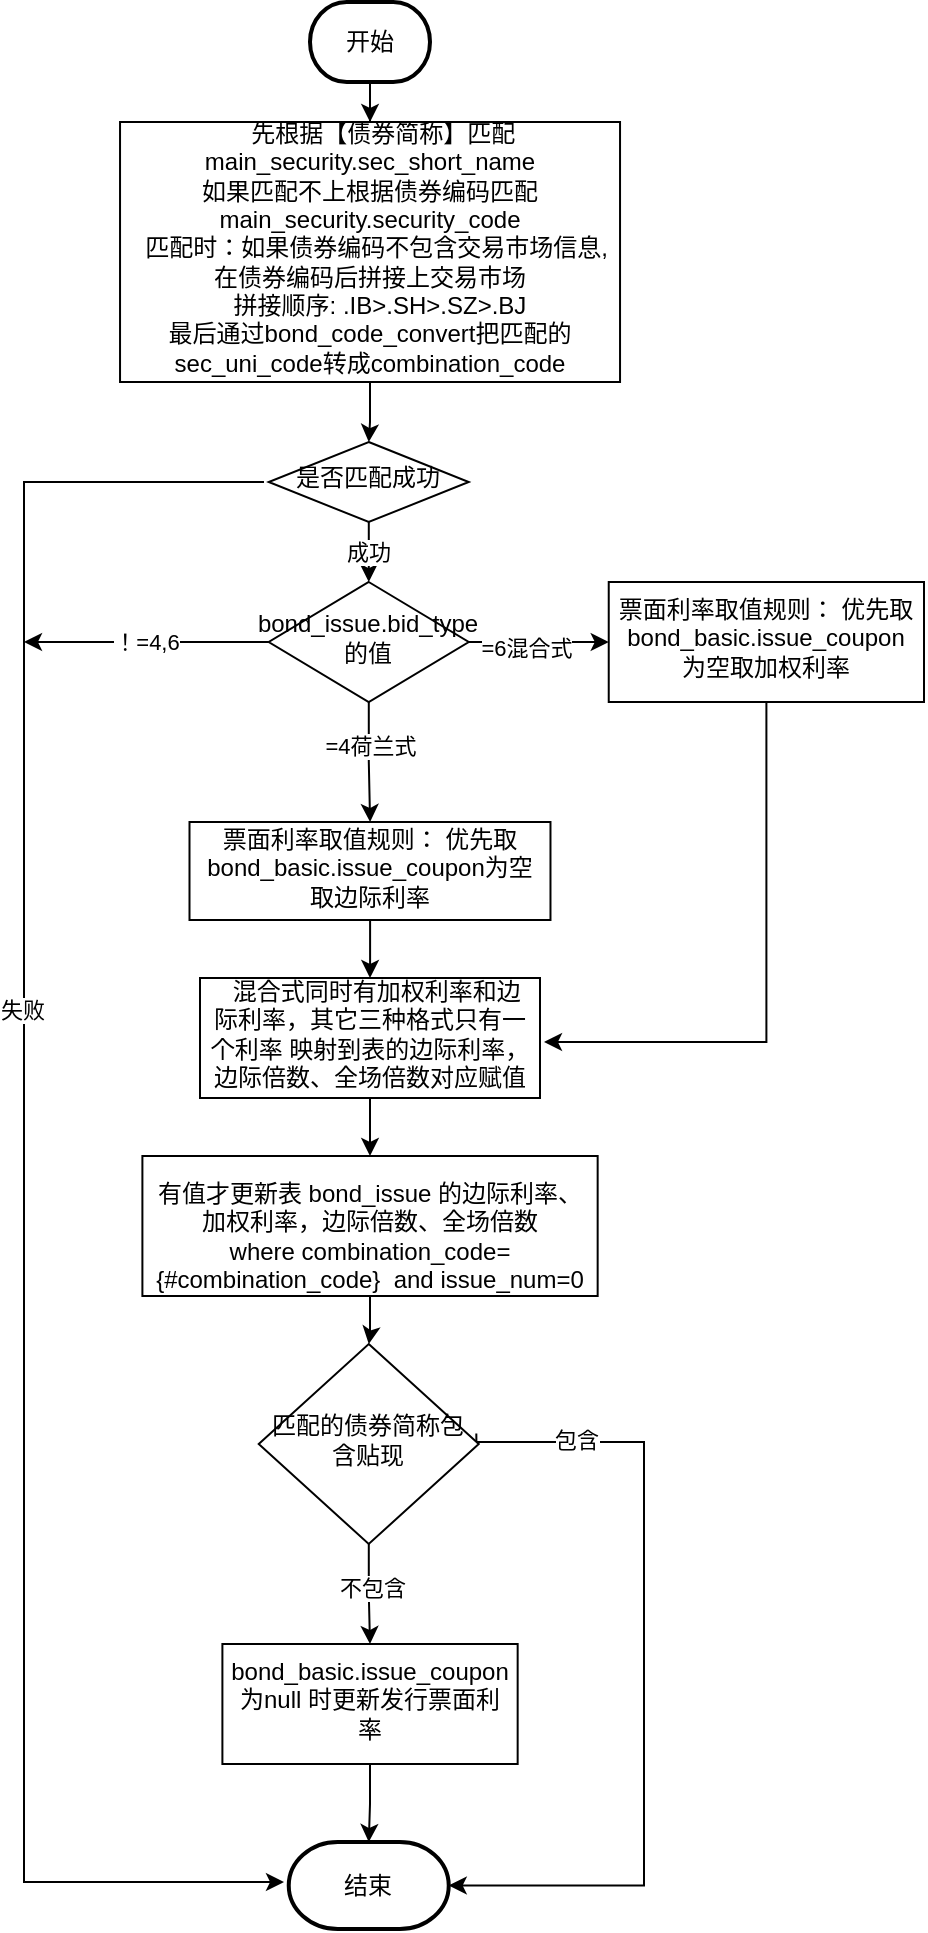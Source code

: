 <mxfile version="26.2.9">
  <diagram id="C5RBs43oDa-KdzZeNtuy" name="Page-1">
    <mxGraphModel dx="1428" dy="785" grid="1" gridSize="10" guides="1" tooltips="1" connect="1" arrows="1" fold="1" page="1" pageScale="1" pageWidth="827" pageHeight="1169" math="0" shadow="0">
      <root>
        <mxCell id="WIyWlLk6GJQsqaUBKTNV-0" />
        <mxCell id="WIyWlLk6GJQsqaUBKTNV-1" parent="WIyWlLk6GJQsqaUBKTNV-0" />
        <mxCell id="l9sripq_5CfTnT3xhVof-26" value="" style="edgeStyle=orthogonalEdgeStyle;rounded=0;orthogonalLoop=1;jettySize=auto;html=1;entryX=0.5;entryY=0;entryDx=0;entryDy=0;" parent="WIyWlLk6GJQsqaUBKTNV-1" source="l9sripq_5CfTnT3xhVof-6" target="l9sripq_5CfTnT3xhVof-28" edge="1">
          <mxGeometry relative="1" as="geometry">
            <mxPoint x="463" y="115" as="targetPoint" />
          </mxGeometry>
        </mxCell>
        <mxCell id="l9sripq_5CfTnT3xhVof-6" value="开始" style="strokeWidth=2;html=1;shape=mxgraph.flowchart.terminator;whiteSpace=wrap;" parent="WIyWlLk6GJQsqaUBKTNV-1" vertex="1">
          <mxGeometry x="433" y="40" width="60" height="40" as="geometry" />
        </mxCell>
        <mxCell id="l9sripq_5CfTnT3xhVof-20" value="结束" style="strokeWidth=2;html=1;shape=mxgraph.flowchart.terminator;whiteSpace=wrap;" parent="WIyWlLk6GJQsqaUBKTNV-1" vertex="1">
          <mxGeometry x="422.37" y="960" width="80" height="43.5" as="geometry" />
        </mxCell>
        <mxCell id="l9sripq_5CfTnT3xhVof-31" value="" style="edgeStyle=orthogonalEdgeStyle;rounded=0;orthogonalLoop=1;jettySize=auto;html=1;" parent="WIyWlLk6GJQsqaUBKTNV-1" source="l9sripq_5CfTnT3xhVof-28" target="l9sripq_5CfTnT3xhVof-30" edge="1">
          <mxGeometry relative="1" as="geometry" />
        </mxCell>
        <mxCell id="l9sripq_5CfTnT3xhVof-28" value="&lt;div data-docx-has-block-data=&quot;false&quot; data-lark-html-role=&quot;root&quot; data-page-id=&quot;Aed7douATo9B6cx0R7Rc3emsnXd&quot;&gt;&lt;div class=&quot;ace-line ace-line old-record-id-Ok8HdJDNqog325xrWxfceNuunWh&quot;&gt;&amp;nbsp;&amp;nbsp;&lt;span style=&quot;background-color: transparent;&quot;&gt;&amp;nbsp;&amp;nbsp;先根据【债券简称】匹配main_security.sec_short_name&lt;/span&gt;&lt;/div&gt;&lt;span class=&quot;lark-record-clipboard&quot; data-lark-record-format=&quot;docx/text&quot; data-lark-record-data=&quot;{&amp;quot;rootId&amp;quot;:&amp;quot;Aed7douATo9B6cx0R7Rc3emsnXd&amp;quot;,&amp;quot;text&amp;quot;:{&amp;quot;initialAttributedTexts&amp;quot;:{&amp;quot;text&amp;quot;:{&amp;quot;0&amp;quot;:&amp;quot;先根据【债券简称】匹配main_security.sec_short_name&amp;quot;},&amp;quot;attribs&amp;quot;:{&amp;quot;0&amp;quot;:&amp;quot;*0+13&amp;quot;}},&amp;quot;apool&amp;quot;:{&amp;quot;numToAttrib&amp;quot;:{&amp;quot;0&amp;quot;:[&amp;quot;author&amp;quot;,&amp;quot;7403194829083705347&amp;quot;]},&amp;quot;nextNum&amp;quot;:1}},&amp;quot;type&amp;quot;:&amp;quot;text&amp;quot;,&amp;quot;referenceRecordMap&amp;quot;:{},&amp;quot;extra&amp;quot;:{&amp;quot;channel&amp;quot;:&amp;quot;saas&amp;quot;,&amp;quot;isEqualBlockSelection&amp;quot;:true,&amp;quot;pasteRandomId&amp;quot;:&amp;quot;e4df36c4-aa7a-4e59-bdd3-91bf8b72fe2a&amp;quot;,&amp;quot;mention_page_title&amp;quot;:{},&amp;quot;external_mention_url&amp;quot;:{}},&amp;quot;isKeepQuoteContainer&amp;quot;:true,&amp;quot;isFromCode&amp;quot;:false,&amp;quot;selection&amp;quot;:[{&amp;quot;id&amp;quot;:1328,&amp;quot;type&amp;quot;:&amp;quot;text&amp;quot;,&amp;quot;selection&amp;quot;:{&amp;quot;start&amp;quot;:0,&amp;quot;end&amp;quot;:39},&amp;quot;recordId&amp;quot;:&amp;quot;Cyj0dWNAPomNcLx2lZZcVyJznbf&amp;quot;}],&amp;quot;payloadMap&amp;quot;:{},&amp;quot;isCut&amp;quot;:false}&quot;&gt;&lt;/span&gt;&lt;div class=&quot;ace-line ace-line old-record-id-Ok8HdJDNqog325xrWxfceNuunWh&quot;&gt;如果匹配不上根据债券编码匹配main_security.security_code&lt;/div&gt;&lt;div class=&quot;ace-line ace-line old-record-id-U170dsWV5ouliXx36R1cMYBwnjh&quot;&gt;&amp;nbsp;&amp;nbsp;匹配时：如果债券编码不包含交易市场信息,在债券编码后拼接上交易市场&lt;/div&gt;&lt;div class=&quot;ace-line ace-line old-record-id-OApXdDIfzolyv1xDMULcFpecnWa&quot;&gt;&amp;nbsp;&amp;nbsp; 拼接顺序:  .IB&amp;gt;.SH&amp;gt;.SZ&amp;gt;.BJ &lt;br&gt;最后通过&lt;span style=&quot;background-color: transparent;&quot;&gt;bond_code_convert把匹配的sec_uni_code转成combination_code&lt;/span&gt;&lt;/div&gt;&lt;/div&gt;&lt;span class=&quot;lark-record-clipboard&quot; data-lark-record-format=&quot;docx/record&quot; data-lark-record-data=&quot;{&amp;quot;isCut&amp;quot;:false,&amp;quot;rootId&amp;quot;:&amp;quot;Aed7douATo9B6cx0R7Rc3emsnXd&amp;quot;,&amp;quot;parentId&amp;quot;:&amp;quot;PbEFdPpbyoQQVMx5GCNcPsgcnbX&amp;quot;,&amp;quot;blockIds&amp;quot;:[1329,1330,1326],&amp;quot;recordIds&amp;quot;:[&amp;quot;Ok8HdJDNqog325xrWxfceNuunWh&amp;quot;,&amp;quot;U170dsWV5ouliXx36R1cMYBwnjh&amp;quot;,&amp;quot;OApXdDIfzolyv1xDMULcFpecnWa&amp;quot;],&amp;quot;recordMap&amp;quot;:{&amp;quot;OApXdDIfzolyv1xDMULcFpecnWa&amp;quot;:{&amp;quot;id&amp;quot;:&amp;quot;OApXdDIfzolyv1xDMULcFpecnWa&amp;quot;,&amp;quot;snapshot&amp;quot;:{&amp;quot;parent_id&amp;quot;:&amp;quot;PbEFdPpbyoQQVMx5GCNcPsgcnbX&amp;quot;,&amp;quot;type&amp;quot;:&amp;quot;text&amp;quot;,&amp;quot;children&amp;quot;:[],&amp;quot;comments&amp;quot;:[],&amp;quot;revisions&amp;quot;:[],&amp;quot;author&amp;quot;:&amp;quot;7403194829083705347&amp;quot;,&amp;quot;text&amp;quot;:{&amp;quot;initialAttributedTexts&amp;quot;:{&amp;quot;text&amp;quot;:{&amp;quot;0&amp;quot;:&amp;quot; 拼接顺序:  .IB&gt;.SH&gt;.SZ&gt;.BJ &amp;quot;},&amp;quot;attribs&amp;quot;:{&amp;quot;0&amp;quot;:&amp;quot;*0+o&amp;quot;}},&amp;quot;apool&amp;quot;:{&amp;quot;numToAttrib&amp;quot;:{&amp;quot;0&amp;quot;:[&amp;quot;author&amp;quot;,&amp;quot;7403194829083705347&amp;quot;]},&amp;quot;nextNum&amp;quot;:1}},&amp;quot;folded&amp;quot;:false,&amp;quot;text_indent&amp;quot;:0}},&amp;quot;Ok8HdJDNqog325xrWxfceNuunWh&amp;quot;:{&amp;quot;id&amp;quot;:&amp;quot;Ok8HdJDNqog325xrWxfceNuunWh&amp;quot;,&amp;quot;snapshot&amp;quot;:{&amp;quot;parent_id&amp;quot;:&amp;quot;PbEFdPpbyoQQVMx5GCNcPsgcnbX&amp;quot;,&amp;quot;type&amp;quot;:&amp;quot;text&amp;quot;,&amp;quot;children&amp;quot;:[],&amp;quot;comments&amp;quot;:[],&amp;quot;revisions&amp;quot;:[],&amp;quot;author&amp;quot;:&amp;quot;7403194829083705347&amp;quot;,&amp;quot;text&amp;quot;:{&amp;quot;initialAttributedTexts&amp;quot;:{&amp;quot;text&amp;quot;:{&amp;quot;0&amp;quot;:&amp;quot;如果匹配不上根据债券编码匹配main_security.security_code&amp;quot;},&amp;quot;attribs&amp;quot;:{&amp;quot;0&amp;quot;:&amp;quot;*0+15&amp;quot;}},&amp;quot;apool&amp;quot;:{&amp;quot;numToAttrib&amp;quot;:{&amp;quot;0&amp;quot;:[&amp;quot;author&amp;quot;,&amp;quot;7403194829083705347&amp;quot;]},&amp;quot;nextNum&amp;quot;:1}},&amp;quot;folded&amp;quot;:false}},&amp;quot;U170dsWV5ouliXx36R1cMYBwnjh&amp;quot;:{&amp;quot;id&amp;quot;:&amp;quot;U170dsWV5ouliXx36R1cMYBwnjh&amp;quot;,&amp;quot;snapshot&amp;quot;:{&amp;quot;parent_id&amp;quot;:&amp;quot;PbEFdPpbyoQQVMx5GCNcPsgcnbX&amp;quot;,&amp;quot;type&amp;quot;:&amp;quot;text&amp;quot;,&amp;quot;children&amp;quot;:[],&amp;quot;comments&amp;quot;:[],&amp;quot;revisions&amp;quot;:[],&amp;quot;author&amp;quot;:&amp;quot;7403194829083705347&amp;quot;,&amp;quot;text&amp;quot;:{&amp;quot;initialAttributedTexts&amp;quot;:{&amp;quot;text&amp;quot;:{&amp;quot;0&amp;quot;:&amp;quot;匹配时：如果债券编码不包含交易市场信息,在债券编码后拼接上交易市场&amp;quot;},&amp;quot;attribs&amp;quot;:{&amp;quot;0&amp;quot;:&amp;quot;*0+x&amp;quot;},&amp;quot;rows&amp;quot;:{},&amp;quot;cols&amp;quot;:{}},&amp;quot;apool&amp;quot;:{&amp;quot;numToAttrib&amp;quot;:{&amp;quot;0&amp;quot;:[&amp;quot;author&amp;quot;,&amp;quot;7403194829083705347&amp;quot;]},&amp;quot;nextNum&amp;quot;:1,&amp;quot;attribToNum&amp;quot;:{&amp;quot;author,7403194829083705347&amp;quot;:0}}},&amp;quot;folded&amp;quot;:false}},&amp;quot;PbEFdPpbyoQQVMx5GCNcPsgcnbX&amp;quot;:{&amp;quot;id&amp;quot;:&amp;quot;PbEFdPpbyoQQVMx5GCNcPsgcnbX&amp;quot;,&amp;quot;snapshot&amp;quot;:{&amp;quot;parent_id&amp;quot;:&amp;quot;Hi3hdM5T4oeO9gxYRoicHyLxnah&amp;quot;,&amp;quot;type&amp;quot;:&amp;quot;text&amp;quot;,&amp;quot;children&amp;quot;:[&amp;quot;Cyj0dWNAPomNcLx2lZZcVyJznbf&amp;quot;,&amp;quot;Ok8HdJDNqog325xrWxfceNuunWh&amp;quot;,&amp;quot;U170dsWV5ouliXx36R1cMYBwnjh&amp;quot;,&amp;quot;OApXdDIfzolyv1xDMULcFpecnWa&amp;quot;,&amp;quot;Bc1adQ8gnov3t8x5avEchllJn0d&amp;quot;,&amp;quot;NgIIdmxvpoQHESxAfVdc74RMnrY&amp;quot;],&amp;quot;comments&amp;quot;:[],&amp;quot;revisions&amp;quot;:[],&amp;quot;author&amp;quot;:&amp;quot;7403194829083705347&amp;quot;,&amp;quot;text&amp;quot;:{&amp;quot;apool&amp;quot;:{&amp;quot;numToAttrib&amp;quot;:{&amp;quot;0&amp;quot;:[&amp;quot;author&amp;quot;,&amp;quot;7403194829083705347&amp;quot;]},&amp;quot;nextNum&amp;quot;:1,&amp;quot;attribToNum&amp;quot;:{&amp;quot;author,7403194829083705347&amp;quot;:0}},&amp;quot;initialAttributedTexts&amp;quot;:{&amp;quot;text&amp;quot;:{&amp;quot;0&amp;quot;:&amp;quot;5,新发债匹配流程&amp;quot;},&amp;quot;attribs&amp;quot;:{&amp;quot;0&amp;quot;:&amp;quot;*0+9&amp;quot;},&amp;quot;rows&amp;quot;:{},&amp;quot;cols&amp;quot;:{}}},&amp;quot;folded&amp;quot;:false}}},&amp;quot;payloadMap&amp;quot;:{&amp;quot;Ok8HdJDNqog325xrWxfceNuunWh&amp;quot;:{&amp;quot;level&amp;quot;:2},&amp;quot;U170dsWV5ouliXx36R1cMYBwnjh&amp;quot;:{&amp;quot;level&amp;quot;:2},&amp;quot;OApXdDIfzolyv1xDMULcFpecnWa&amp;quot;:{&amp;quot;level&amp;quot;:2}},&amp;quot;extra&amp;quot;:{&amp;quot;channel&amp;quot;:&amp;quot;saas&amp;quot;,&amp;quot;pasteRandomId&amp;quot;:&amp;quot;46fb7dec-91c3-465f-9ec3-caed69e196a9&amp;quot;,&amp;quot;mention_page_title&amp;quot;:{},&amp;quot;external_mention_url&amp;quot;:{},&amp;quot;isEqualBlockSelection&amp;quot;:true},&amp;quot;isKeepQuoteContainer&amp;quot;:true,&amp;quot;selection&amp;quot;:[{&amp;quot;id&amp;quot;:1329,&amp;quot;type&amp;quot;:&amp;quot;text&amp;quot;,&amp;quot;selection&amp;quot;:{&amp;quot;start&amp;quot;:0,&amp;quot;end&amp;quot;:41},&amp;quot;recordId&amp;quot;:&amp;quot;Ok8HdJDNqog325xrWxfceNuunWh&amp;quot;},{&amp;quot;id&amp;quot;:1330,&amp;quot;type&amp;quot;:&amp;quot;text&amp;quot;,&amp;quot;selection&amp;quot;:{&amp;quot;start&amp;quot;:0,&amp;quot;end&amp;quot;:33},&amp;quot;recordId&amp;quot;:&amp;quot;U170dsWV5ouliXx36R1cMYBwnjh&amp;quot;},{&amp;quot;id&amp;quot;:1326,&amp;quot;type&amp;quot;:&amp;quot;text&amp;quot;,&amp;quot;selection&amp;quot;:{&amp;quot;start&amp;quot;:0,&amp;quot;end&amp;quot;:24},&amp;quot;recordId&amp;quot;:&amp;quot;OApXdDIfzolyv1xDMULcFpecnWa&amp;quot;}],&amp;quot;pasteFlag&amp;quot;:&amp;quot;4bad5c61-66b6-4113-867a-fe3f38da0dbc&amp;quot;}&quot;&gt;&lt;/span&gt;" style="whiteSpace=wrap;html=1;shadow=0;strokeWidth=1;spacing=6;spacingTop=-4;" parent="WIyWlLk6GJQsqaUBKTNV-1" vertex="1">
          <mxGeometry x="338.02" y="100" width="250" height="130" as="geometry" />
        </mxCell>
        <mxCell id="l9sripq_5CfTnT3xhVof-36" value="" style="edgeStyle=orthogonalEdgeStyle;rounded=0;orthogonalLoop=1;jettySize=auto;html=1;" parent="WIyWlLk6GJQsqaUBKTNV-1" edge="1">
          <mxGeometry relative="1" as="geometry">
            <mxPoint x="420" y="980" as="targetPoint" />
            <Array as="points">
              <mxPoint x="290" y="280" />
              <mxPoint x="290" y="980" />
            </Array>
            <mxPoint x="410" y="280" as="sourcePoint" />
          </mxGeometry>
        </mxCell>
        <mxCell id="l9sripq_5CfTnT3xhVof-37" value="失败" style="edgeLabel;html=1;align=center;verticalAlign=middle;resizable=0;points=[];" parent="l9sripq_5CfTnT3xhVof-36" vertex="1" connectable="0">
          <mxGeometry x="-0.192" y="-1" relative="1" as="geometry">
            <mxPoint as="offset" />
          </mxGeometry>
        </mxCell>
        <mxCell id="nsBFXcnR6LMlfK8Ync4J-2" value="成功" style="edgeStyle=orthogonalEdgeStyle;rounded=0;orthogonalLoop=1;jettySize=auto;html=1;" parent="WIyWlLk6GJQsqaUBKTNV-1" source="l9sripq_5CfTnT3xhVof-30" target="nsBFXcnR6LMlfK8Ync4J-0" edge="1">
          <mxGeometry relative="1" as="geometry" />
        </mxCell>
        <mxCell id="l9sripq_5CfTnT3xhVof-30" value="是否匹配成功" style="rhombus;whiteSpace=wrap;html=1;shadow=0;strokeWidth=1;spacing=6;spacingTop=-4;" parent="WIyWlLk6GJQsqaUBKTNV-1" vertex="1">
          <mxGeometry x="412.37" y="260" width="100" height="40" as="geometry" />
        </mxCell>
        <mxCell id="l9sripq_5CfTnT3xhVof-41" value="" style="edgeStyle=orthogonalEdgeStyle;rounded=0;orthogonalLoop=1;jettySize=auto;html=1;" parent="WIyWlLk6GJQsqaUBKTNV-1" source="l9sripq_5CfTnT3xhVof-38" target="l9sripq_5CfTnT3xhVof-40" edge="1">
          <mxGeometry relative="1" as="geometry" />
        </mxCell>
        <mxCell id="l9sripq_5CfTnT3xhVof-38" value="&lt;div data-docx-has-block-data=&quot;false&quot; data-lark-html-role=&quot;root&quot; data-page-id=&quot;Aed7douATo9B6cx0R7Rc3emsnXd&quot;&gt;&lt;div class=&quot;old-record-id-Y06CdZKERo4gitxMXKTcp8nAnag&quot;&gt;&lt;div data-docx-has-block-data=&quot;false&quot; data-lark-html-role=&quot;root&quot; data-page-id=&quot;Aed7douATo9B6cx0R7Rc3emsnXd&quot;&gt;&lt;div class=&quot;ace-line ace-line old-record-id-EkkwdGNRFoHdskx1CNfcKlZGnvd&quot;&gt;&lt;font&gt;票面利率取值规则： 优先取bond_basic.issue_coupon为空取边际利率&lt;/font&gt;&lt;br&gt;&lt;/div&gt;&lt;/div&gt;&lt;span class=&quot;lark-record-clipboard&quot; data-lark-record-format=&quot;docx/text&quot; data-lark-record-data=&quot;{&amp;quot;rootId&amp;quot;:&amp;quot;Aed7douATo9B6cx0R7Rc3emsnXd&amp;quot;,&amp;quot;text&amp;quot;:{&amp;quot;initialAttributedTexts&amp;quot;:{&amp;quot;text&amp;quot;:{&amp;quot;0&amp;quot;:&amp;quot;票面利率回显取值规则: 优先取bond_basic.issue_coupon&gt;加权利率&gt;边际利率.&amp;quot;},&amp;quot;attribs&amp;quot;:{&amp;quot;0&amp;quot;:&amp;quot;*0+1d&amp;quot;}},&amp;quot;apool&amp;quot;:{&amp;quot;numToAttrib&amp;quot;:{&amp;quot;0&amp;quot;:[&amp;quot;author&amp;quot;,&amp;quot;7403194829083705347&amp;quot;]},&amp;quot;nextNum&amp;quot;:1}},&amp;quot;type&amp;quot;:&amp;quot;text&amp;quot;,&amp;quot;referenceRecordMap&amp;quot;:{},&amp;quot;extra&amp;quot;:{&amp;quot;channel&amp;quot;:&amp;quot;saas&amp;quot;,&amp;quot;isEqualBlockSelection&amp;quot;:true,&amp;quot;pasteRandomId&amp;quot;:&amp;quot;08c52dbc-1a5c-4764-9aa0-1e53c55c0288&amp;quot;,&amp;quot;mention_page_title&amp;quot;:{},&amp;quot;external_mention_url&amp;quot;:{}},&amp;quot;isKeepQuoteContainer&amp;quot;:true,&amp;quot;isFromCode&amp;quot;:false,&amp;quot;selection&amp;quot;:[{&amp;quot;id&amp;quot;:1354,&amp;quot;type&amp;quot;:&amp;quot;text&amp;quot;,&amp;quot;selection&amp;quot;:{&amp;quot;start&amp;quot;:0,&amp;quot;end&amp;quot;:49},&amp;quot;recordId&amp;quot;:&amp;quot;EkkwdGNRFoHdskx1CNfcKlZGnvd&amp;quot;}],&amp;quot;payloadMap&amp;quot;:{},&amp;quot;isCut&amp;quot;:false}&quot;&gt;&lt;/span&gt;&lt;/div&gt;&lt;/div&gt;&lt;span class=&quot;lark-record-clipboard&quot; data-lark-record-format=&quot;docx/text&quot; data-lark-record-data=&quot;{&amp;quot;rootId&amp;quot;:&amp;quot;Aed7douATo9B6cx0R7Rc3emsnXd&amp;quot;,&amp;quot;text&amp;quot;:{&amp;quot;initialAttributedTexts&amp;quot;:{&amp;quot;text&amp;quot;:{&amp;quot;0&amp;quot;:&amp;quot;票面利率取值规则：优先取加权利率，没有值再取边际利率&amp;quot;},&amp;quot;attribs&amp;quot;:{&amp;quot;0&amp;quot;:&amp;quot;*0+q&amp;quot;}},&amp;quot;apool&amp;quot;:{&amp;quot;numToAttrib&amp;quot;:{&amp;quot;0&amp;quot;:[&amp;quot;author&amp;quot;,&amp;quot;7403194829083705347&amp;quot;]},&amp;quot;nextNum&amp;quot;:1}},&amp;quot;type&amp;quot;:&amp;quot;text&amp;quot;,&amp;quot;referenceRecordMap&amp;quot;:{},&amp;quot;extra&amp;quot;:{&amp;quot;channel&amp;quot;:&amp;quot;saas&amp;quot;,&amp;quot;isEqualBlockSelection&amp;quot;:false,&amp;quot;pasteRandomId&amp;quot;:&amp;quot;f53fae7a-b66b-4820-86e4-39ea425e8903&amp;quot;,&amp;quot;mention_page_title&amp;quot;:{},&amp;quot;external_mention_url&amp;quot;:{}},&amp;quot;isKeepQuoteContainer&amp;quot;:false,&amp;quot;isFromCode&amp;quot;:false,&amp;quot;selection&amp;quot;:[{&amp;quot;id&amp;quot;:1334,&amp;quot;type&amp;quot;:&amp;quot;text&amp;quot;,&amp;quot;selection&amp;quot;:{&amp;quot;start&amp;quot;:0,&amp;quot;end&amp;quot;:26},&amp;quot;recordId&amp;quot;:&amp;quot;Y06CdZKERo4gitxMXKTcp8nAnag&amp;quot;}],&amp;quot;payloadMap&amp;quot;:{},&amp;quot;isCut&amp;quot;:false}&quot;&gt;&lt;/span&gt;" style="whiteSpace=wrap;html=1;shadow=0;strokeWidth=1;spacing=6;spacingTop=-4;" parent="WIyWlLk6GJQsqaUBKTNV-1" vertex="1">
          <mxGeometry x="372.75" y="450" width="180.49" height="49" as="geometry" />
        </mxCell>
        <mxCell id="l9sripq_5CfTnT3xhVof-43" value="" style="edgeStyle=orthogonalEdgeStyle;rounded=0;orthogonalLoop=1;jettySize=auto;html=1;" parent="WIyWlLk6GJQsqaUBKTNV-1" source="l9sripq_5CfTnT3xhVof-40" target="l9sripq_5CfTnT3xhVof-42" edge="1">
          <mxGeometry relative="1" as="geometry" />
        </mxCell>
        <mxCell id="l9sripq_5CfTnT3xhVof-40" value="&lt;div data-docx-has-block-data=&quot;false&quot; data-lark-html-role=&quot;root&quot; data-page-id=&quot;Aed7douATo9B6cx0R7Rc3emsnXd&quot;&gt;&lt;div class=&quot;ace-line ace-line old-record-id-IPHzd5iJQo4ANGxoBNIcWaeeneb&quot;&gt;&amp;nbsp; 混合式同时有加权利率和边际利率，其它三种格式只有一个利率 映射到表的边际利率，边际倍数、全场倍数对应赋值&lt;/div&gt;&lt;/div&gt;&lt;span class=&quot;lark-record-clipboard&quot; data-lark-record-format=&quot;docx/text&quot; data-lark-record-data=&quot;{&amp;quot;rootId&amp;quot;:&amp;quot;Aed7douATo9B6cx0R7Rc3emsnXd&amp;quot;,&amp;quot;text&amp;quot;:{&amp;quot;initialAttributedTexts&amp;quot;:{&amp;quot;text&amp;quot;:{&amp;quot;0&amp;quot;:&amp;quot;只有混合式同时有加权利率和边际利率，其它三种格式只有一个利率 映射到表的边际利率&amp;quot;},&amp;quot;attribs&amp;quot;:{&amp;quot;0&amp;quot;:&amp;quot;*0+14&amp;quot;}},&amp;quot;apool&amp;quot;:{&amp;quot;numToAttrib&amp;quot;:{&amp;quot;0&amp;quot;:[&amp;quot;author&amp;quot;,&amp;quot;7403194829083705347&amp;quot;]},&amp;quot;nextNum&amp;quot;:1}},&amp;quot;type&amp;quot;:&amp;quot;text&amp;quot;,&amp;quot;referenceRecordMap&amp;quot;:{},&amp;quot;extra&amp;quot;:{&amp;quot;channel&amp;quot;:&amp;quot;saas&amp;quot;,&amp;quot;isEqualBlockSelection&amp;quot;:true,&amp;quot;pasteRandomId&amp;quot;:&amp;quot;f9e04e7d-997b-4b29-a2a9-bf7771be949f&amp;quot;,&amp;quot;mention_page_title&amp;quot;:{},&amp;quot;external_mention_url&amp;quot;:{}},&amp;quot;isKeepQuoteContainer&amp;quot;:true,&amp;quot;isFromCode&amp;quot;:false,&amp;quot;selection&amp;quot;:[{&amp;quot;id&amp;quot;:1333,&amp;quot;type&amp;quot;:&amp;quot;text&amp;quot;,&amp;quot;selection&amp;quot;:{&amp;quot;start&amp;quot;:0,&amp;quot;end&amp;quot;:40},&amp;quot;recordId&amp;quot;:&amp;quot;IPHzd5iJQo4ANGxoBNIcWaeeneb&amp;quot;}],&amp;quot;payloadMap&amp;quot;:{},&amp;quot;isCut&amp;quot;:false}&quot;&gt;&lt;/span&gt;" style="whiteSpace=wrap;html=1;shadow=0;strokeWidth=1;spacing=6;spacingTop=-4;" parent="WIyWlLk6GJQsqaUBKTNV-1" vertex="1">
          <mxGeometry x="378" y="528" width="170" height="60" as="geometry" />
        </mxCell>
        <mxCell id="l9sripq_5CfTnT3xhVof-45" value="" style="edgeStyle=orthogonalEdgeStyle;rounded=0;orthogonalLoop=1;jettySize=auto;html=1;" parent="WIyWlLk6GJQsqaUBKTNV-1" source="l9sripq_5CfTnT3xhVof-42" target="l9sripq_5CfTnT3xhVof-44" edge="1">
          <mxGeometry relative="1" as="geometry" />
        </mxCell>
        <mxCell id="l9sripq_5CfTnT3xhVof-42" value="&lt;div&gt;&lt;br&gt;&lt;/div&gt;&lt;div&gt;有值才更新表 bond_issue 的边际利率、加权利率，边际倍数、全场倍数&lt;/div&gt;&lt;div&gt;where combination_code={#combination_code}&amp;nbsp; and issue_num=0&lt;/div&gt;" style="whiteSpace=wrap;html=1;shadow=0;strokeWidth=1;spacing=6;spacingTop=-4;" parent="WIyWlLk6GJQsqaUBKTNV-1" vertex="1">
          <mxGeometry x="349.2" y="617" width="227.63" height="70" as="geometry" />
        </mxCell>
        <mxCell id="l9sripq_5CfTnT3xhVof-49" value="" style="edgeStyle=orthogonalEdgeStyle;rounded=0;orthogonalLoop=1;jettySize=auto;html=1;" parent="WIyWlLk6GJQsqaUBKTNV-1" source="l9sripq_5CfTnT3xhVof-44" target="l9sripq_5CfTnT3xhVof-48" edge="1">
          <mxGeometry relative="1" as="geometry" />
        </mxCell>
        <mxCell id="gBAMTGUBo3_ZonfQphVk-1" value="不包含" style="edgeLabel;html=1;align=center;verticalAlign=middle;resizable=0;points=[];" vertex="1" connectable="0" parent="l9sripq_5CfTnT3xhVof-49">
          <mxGeometry x="-0.13" y="1" relative="1" as="geometry">
            <mxPoint as="offset" />
          </mxGeometry>
        </mxCell>
        <mxCell id="l9sripq_5CfTnT3xhVof-54" value="" style="edgeStyle=orthogonalEdgeStyle;rounded=0;orthogonalLoop=1;jettySize=auto;html=1;entryX=1;entryY=0.5;entryDx=0;entryDy=0;entryPerimeter=0;exitX=0.989;exitY=0.447;exitDx=0;exitDy=0;exitPerimeter=0;" parent="WIyWlLk6GJQsqaUBKTNV-1" source="l9sripq_5CfTnT3xhVof-44" target="l9sripq_5CfTnT3xhVof-20" edge="1">
          <mxGeometry relative="1" as="geometry">
            <mxPoint x="592.37" y="730" as="targetPoint" />
            <Array as="points">
              <mxPoint x="516" y="760" />
              <mxPoint x="600" y="760" />
              <mxPoint x="600" y="982" />
            </Array>
          </mxGeometry>
        </mxCell>
        <mxCell id="gBAMTGUBo3_ZonfQphVk-0" value="包含" style="edgeLabel;html=1;align=center;verticalAlign=middle;resizable=0;points=[];" vertex="1" connectable="0" parent="l9sripq_5CfTnT3xhVof-54">
          <mxGeometry x="-0.735" y="1" relative="1" as="geometry">
            <mxPoint as="offset" />
          </mxGeometry>
        </mxCell>
        <mxCell id="l9sripq_5CfTnT3xhVof-44" value="匹配的债券简称包含贴现" style="rhombus;whiteSpace=wrap;html=1;shadow=0;strokeWidth=1;spacing=6;spacingTop=-4;" parent="WIyWlLk6GJQsqaUBKTNV-1" vertex="1">
          <mxGeometry x="407.37" y="711" width="110" height="100" as="geometry" />
        </mxCell>
        <mxCell id="l9sripq_5CfTnT3xhVof-50" value="" style="edgeStyle=orthogonalEdgeStyle;rounded=0;orthogonalLoop=1;jettySize=auto;html=1;" parent="WIyWlLk6GJQsqaUBKTNV-1" source="l9sripq_5CfTnT3xhVof-48" target="l9sripq_5CfTnT3xhVof-20" edge="1">
          <mxGeometry relative="1" as="geometry" />
        </mxCell>
        <mxCell id="l9sripq_5CfTnT3xhVof-48" value="bond_basic.issue_coupon 为null 时更新发行票面利率" style="whiteSpace=wrap;html=1;shadow=0;strokeWidth=1;spacing=6;spacingTop=-4;" parent="WIyWlLk6GJQsqaUBKTNV-1" vertex="1">
          <mxGeometry x="389.2" y="861" width="147.63" height="60" as="geometry" />
        </mxCell>
        <mxCell id="nsBFXcnR6LMlfK8Ync4J-10" value="" style="edgeStyle=orthogonalEdgeStyle;rounded=0;orthogonalLoop=1;jettySize=auto;html=1;" parent="WIyWlLk6GJQsqaUBKTNV-1" source="nsBFXcnR6LMlfK8Ync4J-0" target="nsBFXcnR6LMlfK8Ync4J-9" edge="1">
          <mxGeometry relative="1" as="geometry" />
        </mxCell>
        <mxCell id="nsBFXcnR6LMlfK8Ync4J-11" value="=6混合式" style="edgeLabel;html=1;align=center;verticalAlign=middle;resizable=0;points=[];" parent="nsBFXcnR6LMlfK8Ync4J-10" vertex="1" connectable="0">
          <mxGeometry x="-0.201" y="-3" relative="1" as="geometry">
            <mxPoint as="offset" />
          </mxGeometry>
        </mxCell>
        <mxCell id="nsBFXcnR6LMlfK8Ync4J-14" value="" style="edgeStyle=orthogonalEdgeStyle;rounded=0;orthogonalLoop=1;jettySize=auto;html=1;" parent="WIyWlLk6GJQsqaUBKTNV-1" source="nsBFXcnR6LMlfK8Ync4J-0" edge="1">
          <mxGeometry relative="1" as="geometry">
            <mxPoint x="290" y="360" as="targetPoint" />
          </mxGeometry>
        </mxCell>
        <mxCell id="nsBFXcnR6LMlfK8Ync4J-15" value="！=4,6" style="edgeLabel;html=1;align=center;verticalAlign=middle;resizable=0;points=[];" parent="nsBFXcnR6LMlfK8Ync4J-14" vertex="1" connectable="0">
          <mxGeometry x="0.018" y="-1" relative="1" as="geometry">
            <mxPoint as="offset" />
          </mxGeometry>
        </mxCell>
        <mxCell id="nsBFXcnR6LMlfK8Ync4J-16" value="" style="edgeStyle=orthogonalEdgeStyle;rounded=0;orthogonalLoop=1;jettySize=auto;html=1;" parent="WIyWlLk6GJQsqaUBKTNV-1" source="nsBFXcnR6LMlfK8Ync4J-0" target="l9sripq_5CfTnT3xhVof-38" edge="1">
          <mxGeometry relative="1" as="geometry" />
        </mxCell>
        <mxCell id="nsBFXcnR6LMlfK8Ync4J-17" value="=4荷兰式" style="edgeLabel;html=1;align=center;verticalAlign=middle;resizable=0;points=[];" parent="nsBFXcnR6LMlfK8Ync4J-16" vertex="1" connectable="0">
          <mxGeometry x="-0.291" relative="1" as="geometry">
            <mxPoint as="offset" />
          </mxGeometry>
        </mxCell>
        <mxCell id="nsBFXcnR6LMlfK8Ync4J-0" value="bond_issue.bid_type 的值" style="rhombus;whiteSpace=wrap;html=1;shadow=0;strokeWidth=1;spacing=6;spacingTop=-4;" parent="WIyWlLk6GJQsqaUBKTNV-1" vertex="1">
          <mxGeometry x="412.37" y="330" width="100" height="60" as="geometry" />
        </mxCell>
        <mxCell id="nsBFXcnR6LMlfK8Ync4J-23" value="" style="edgeStyle=orthogonalEdgeStyle;rounded=0;orthogonalLoop=1;jettySize=auto;html=1;" parent="WIyWlLk6GJQsqaUBKTNV-1" source="nsBFXcnR6LMlfK8Ync4J-9" edge="1">
          <mxGeometry relative="1" as="geometry">
            <mxPoint x="550" y="560" as="targetPoint" />
            <Array as="points">
              <mxPoint x="661" y="560" />
            </Array>
          </mxGeometry>
        </mxCell>
        <mxCell id="nsBFXcnR6LMlfK8Ync4J-9" value="票面利率取值规则： 优先取bond_basic.issue_coupon为空取加权利率" style="whiteSpace=wrap;html=1;shadow=0;strokeWidth=1;spacing=6;spacingTop=-4;" parent="WIyWlLk6GJQsqaUBKTNV-1" vertex="1">
          <mxGeometry x="582.37" y="330" width="157.63" height="60" as="geometry" />
        </mxCell>
      </root>
    </mxGraphModel>
  </diagram>
</mxfile>
